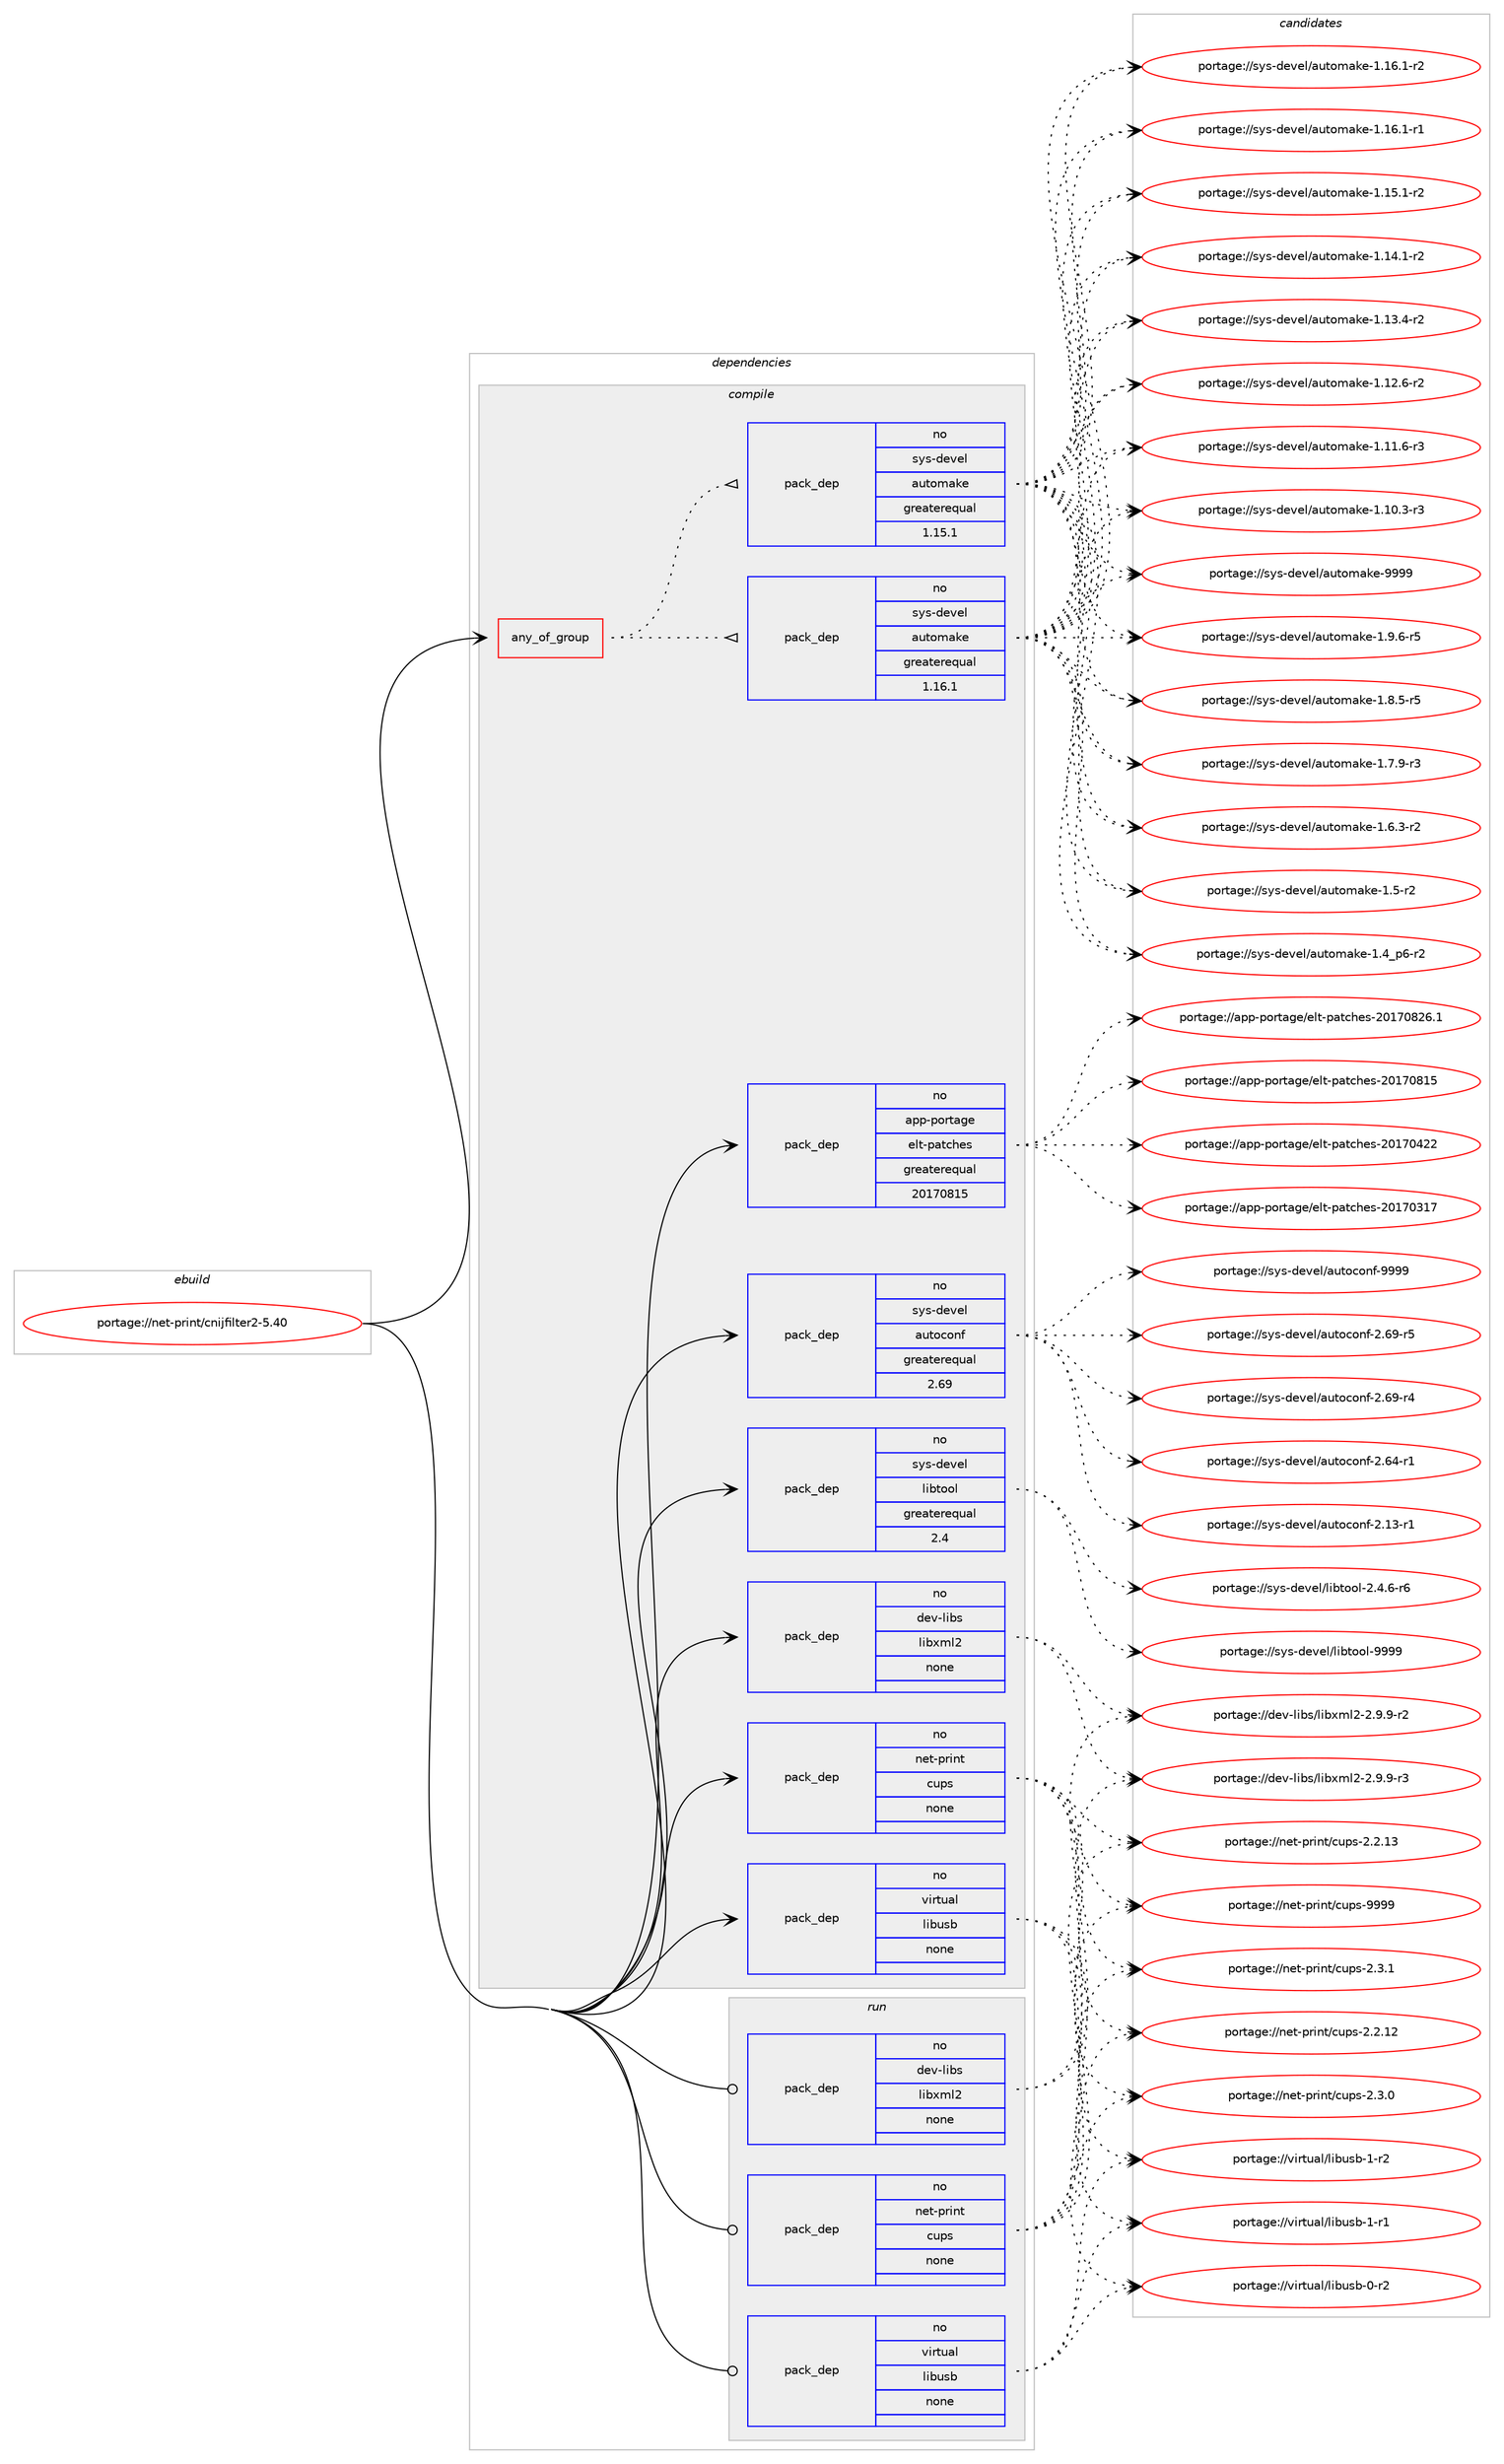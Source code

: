 digraph prolog {

# *************
# Graph options
# *************

newrank=true;
concentrate=true;
compound=true;
graph [rankdir=LR,fontname=Helvetica,fontsize=10,ranksep=1.5];#, ranksep=2.5, nodesep=0.2];
edge  [arrowhead=vee];
node  [fontname=Helvetica,fontsize=10];

# **********
# The ebuild
# **********

subgraph cluster_leftcol {
color=gray;
rank=same;
label=<<i>ebuild</i>>;
id [label="portage://net-print/cnijfilter2-5.40", color=red, width=4, href="../net-print/cnijfilter2-5.40.svg"];
}

# ****************
# The dependencies
# ****************

subgraph cluster_midcol {
color=gray;
label=<<i>dependencies</i>>;
subgraph cluster_compile {
fillcolor="#eeeeee";
style=filled;
label=<<i>compile</i>>;
subgraph any1798 {
dependency112962 [label=<<TABLE BORDER="0" CELLBORDER="1" CELLSPACING="0" CELLPADDING="4"><TR><TD CELLPADDING="10">any_of_group</TD></TR></TABLE>>, shape=none, color=red];subgraph pack88234 {
dependency112963 [label=<<TABLE BORDER="0" CELLBORDER="1" CELLSPACING="0" CELLPADDING="4" WIDTH="220"><TR><TD ROWSPAN="6" CELLPADDING="30">pack_dep</TD></TR><TR><TD WIDTH="110">no</TD></TR><TR><TD>sys-devel</TD></TR><TR><TD>automake</TD></TR><TR><TD>greaterequal</TD></TR><TR><TD>1.16.1</TD></TR></TABLE>>, shape=none, color=blue];
}
dependency112962:e -> dependency112963:w [weight=20,style="dotted",arrowhead="oinv"];
subgraph pack88235 {
dependency112964 [label=<<TABLE BORDER="0" CELLBORDER="1" CELLSPACING="0" CELLPADDING="4" WIDTH="220"><TR><TD ROWSPAN="6" CELLPADDING="30">pack_dep</TD></TR><TR><TD WIDTH="110">no</TD></TR><TR><TD>sys-devel</TD></TR><TR><TD>automake</TD></TR><TR><TD>greaterequal</TD></TR><TR><TD>1.15.1</TD></TR></TABLE>>, shape=none, color=blue];
}
dependency112962:e -> dependency112964:w [weight=20,style="dotted",arrowhead="oinv"];
}
id:e -> dependency112962:w [weight=20,style="solid",arrowhead="vee"];
subgraph pack88236 {
dependency112965 [label=<<TABLE BORDER="0" CELLBORDER="1" CELLSPACING="0" CELLPADDING="4" WIDTH="220"><TR><TD ROWSPAN="6" CELLPADDING="30">pack_dep</TD></TR><TR><TD WIDTH="110">no</TD></TR><TR><TD>app-portage</TD></TR><TR><TD>elt-patches</TD></TR><TR><TD>greaterequal</TD></TR><TR><TD>20170815</TD></TR></TABLE>>, shape=none, color=blue];
}
id:e -> dependency112965:w [weight=20,style="solid",arrowhead="vee"];
subgraph pack88237 {
dependency112966 [label=<<TABLE BORDER="0" CELLBORDER="1" CELLSPACING="0" CELLPADDING="4" WIDTH="220"><TR><TD ROWSPAN="6" CELLPADDING="30">pack_dep</TD></TR><TR><TD WIDTH="110">no</TD></TR><TR><TD>dev-libs</TD></TR><TR><TD>libxml2</TD></TR><TR><TD>none</TD></TR><TR><TD></TD></TR></TABLE>>, shape=none, color=blue];
}
id:e -> dependency112966:w [weight=20,style="solid",arrowhead="vee"];
subgraph pack88238 {
dependency112967 [label=<<TABLE BORDER="0" CELLBORDER="1" CELLSPACING="0" CELLPADDING="4" WIDTH="220"><TR><TD ROWSPAN="6" CELLPADDING="30">pack_dep</TD></TR><TR><TD WIDTH="110">no</TD></TR><TR><TD>net-print</TD></TR><TR><TD>cups</TD></TR><TR><TD>none</TD></TR><TR><TD></TD></TR></TABLE>>, shape=none, color=blue];
}
id:e -> dependency112967:w [weight=20,style="solid",arrowhead="vee"];
subgraph pack88239 {
dependency112968 [label=<<TABLE BORDER="0" CELLBORDER="1" CELLSPACING="0" CELLPADDING="4" WIDTH="220"><TR><TD ROWSPAN="6" CELLPADDING="30">pack_dep</TD></TR><TR><TD WIDTH="110">no</TD></TR><TR><TD>sys-devel</TD></TR><TR><TD>autoconf</TD></TR><TR><TD>greaterequal</TD></TR><TR><TD>2.69</TD></TR></TABLE>>, shape=none, color=blue];
}
id:e -> dependency112968:w [weight=20,style="solid",arrowhead="vee"];
subgraph pack88240 {
dependency112969 [label=<<TABLE BORDER="0" CELLBORDER="1" CELLSPACING="0" CELLPADDING="4" WIDTH="220"><TR><TD ROWSPAN="6" CELLPADDING="30">pack_dep</TD></TR><TR><TD WIDTH="110">no</TD></TR><TR><TD>sys-devel</TD></TR><TR><TD>libtool</TD></TR><TR><TD>greaterequal</TD></TR><TR><TD>2.4</TD></TR></TABLE>>, shape=none, color=blue];
}
id:e -> dependency112969:w [weight=20,style="solid",arrowhead="vee"];
subgraph pack88241 {
dependency112970 [label=<<TABLE BORDER="0" CELLBORDER="1" CELLSPACING="0" CELLPADDING="4" WIDTH="220"><TR><TD ROWSPAN="6" CELLPADDING="30">pack_dep</TD></TR><TR><TD WIDTH="110">no</TD></TR><TR><TD>virtual</TD></TR><TR><TD>libusb</TD></TR><TR><TD>none</TD></TR><TR><TD></TD></TR></TABLE>>, shape=none, color=blue];
}
id:e -> dependency112970:w [weight=20,style="solid",arrowhead="vee"];
}
subgraph cluster_compileandrun {
fillcolor="#eeeeee";
style=filled;
label=<<i>compile and run</i>>;
}
subgraph cluster_run {
fillcolor="#eeeeee";
style=filled;
label=<<i>run</i>>;
subgraph pack88242 {
dependency112971 [label=<<TABLE BORDER="0" CELLBORDER="1" CELLSPACING="0" CELLPADDING="4" WIDTH="220"><TR><TD ROWSPAN="6" CELLPADDING="30">pack_dep</TD></TR><TR><TD WIDTH="110">no</TD></TR><TR><TD>dev-libs</TD></TR><TR><TD>libxml2</TD></TR><TR><TD>none</TD></TR><TR><TD></TD></TR></TABLE>>, shape=none, color=blue];
}
id:e -> dependency112971:w [weight=20,style="solid",arrowhead="odot"];
subgraph pack88243 {
dependency112972 [label=<<TABLE BORDER="0" CELLBORDER="1" CELLSPACING="0" CELLPADDING="4" WIDTH="220"><TR><TD ROWSPAN="6" CELLPADDING="30">pack_dep</TD></TR><TR><TD WIDTH="110">no</TD></TR><TR><TD>net-print</TD></TR><TR><TD>cups</TD></TR><TR><TD>none</TD></TR><TR><TD></TD></TR></TABLE>>, shape=none, color=blue];
}
id:e -> dependency112972:w [weight=20,style="solid",arrowhead="odot"];
subgraph pack88244 {
dependency112973 [label=<<TABLE BORDER="0" CELLBORDER="1" CELLSPACING="0" CELLPADDING="4" WIDTH="220"><TR><TD ROWSPAN="6" CELLPADDING="30">pack_dep</TD></TR><TR><TD WIDTH="110">no</TD></TR><TR><TD>virtual</TD></TR><TR><TD>libusb</TD></TR><TR><TD>none</TD></TR><TR><TD></TD></TR></TABLE>>, shape=none, color=blue];
}
id:e -> dependency112973:w [weight=20,style="solid",arrowhead="odot"];
}
}

# **************
# The candidates
# **************

subgraph cluster_choices {
rank=same;
color=gray;
label=<<i>candidates</i>>;

subgraph choice88234 {
color=black;
nodesep=1;
choice115121115451001011181011084797117116111109971071014557575757 [label="portage://sys-devel/automake-9999", color=red, width=4,href="../sys-devel/automake-9999.svg"];
choice115121115451001011181011084797117116111109971071014549465746544511453 [label="portage://sys-devel/automake-1.9.6-r5", color=red, width=4,href="../sys-devel/automake-1.9.6-r5.svg"];
choice115121115451001011181011084797117116111109971071014549465646534511453 [label="portage://sys-devel/automake-1.8.5-r5", color=red, width=4,href="../sys-devel/automake-1.8.5-r5.svg"];
choice115121115451001011181011084797117116111109971071014549465546574511451 [label="portage://sys-devel/automake-1.7.9-r3", color=red, width=4,href="../sys-devel/automake-1.7.9-r3.svg"];
choice115121115451001011181011084797117116111109971071014549465446514511450 [label="portage://sys-devel/automake-1.6.3-r2", color=red, width=4,href="../sys-devel/automake-1.6.3-r2.svg"];
choice11512111545100101118101108479711711611110997107101454946534511450 [label="portage://sys-devel/automake-1.5-r2", color=red, width=4,href="../sys-devel/automake-1.5-r2.svg"];
choice115121115451001011181011084797117116111109971071014549465295112544511450 [label="portage://sys-devel/automake-1.4_p6-r2", color=red, width=4,href="../sys-devel/automake-1.4_p6-r2.svg"];
choice11512111545100101118101108479711711611110997107101454946495446494511450 [label="portage://sys-devel/automake-1.16.1-r2", color=red, width=4,href="../sys-devel/automake-1.16.1-r2.svg"];
choice11512111545100101118101108479711711611110997107101454946495446494511449 [label="portage://sys-devel/automake-1.16.1-r1", color=red, width=4,href="../sys-devel/automake-1.16.1-r1.svg"];
choice11512111545100101118101108479711711611110997107101454946495346494511450 [label="portage://sys-devel/automake-1.15.1-r2", color=red, width=4,href="../sys-devel/automake-1.15.1-r2.svg"];
choice11512111545100101118101108479711711611110997107101454946495246494511450 [label="portage://sys-devel/automake-1.14.1-r2", color=red, width=4,href="../sys-devel/automake-1.14.1-r2.svg"];
choice11512111545100101118101108479711711611110997107101454946495146524511450 [label="portage://sys-devel/automake-1.13.4-r2", color=red, width=4,href="../sys-devel/automake-1.13.4-r2.svg"];
choice11512111545100101118101108479711711611110997107101454946495046544511450 [label="portage://sys-devel/automake-1.12.6-r2", color=red, width=4,href="../sys-devel/automake-1.12.6-r2.svg"];
choice11512111545100101118101108479711711611110997107101454946494946544511451 [label="portage://sys-devel/automake-1.11.6-r3", color=red, width=4,href="../sys-devel/automake-1.11.6-r3.svg"];
choice11512111545100101118101108479711711611110997107101454946494846514511451 [label="portage://sys-devel/automake-1.10.3-r3", color=red, width=4,href="../sys-devel/automake-1.10.3-r3.svg"];
dependency112963:e -> choice115121115451001011181011084797117116111109971071014557575757:w [style=dotted,weight="100"];
dependency112963:e -> choice115121115451001011181011084797117116111109971071014549465746544511453:w [style=dotted,weight="100"];
dependency112963:e -> choice115121115451001011181011084797117116111109971071014549465646534511453:w [style=dotted,weight="100"];
dependency112963:e -> choice115121115451001011181011084797117116111109971071014549465546574511451:w [style=dotted,weight="100"];
dependency112963:e -> choice115121115451001011181011084797117116111109971071014549465446514511450:w [style=dotted,weight="100"];
dependency112963:e -> choice11512111545100101118101108479711711611110997107101454946534511450:w [style=dotted,weight="100"];
dependency112963:e -> choice115121115451001011181011084797117116111109971071014549465295112544511450:w [style=dotted,weight="100"];
dependency112963:e -> choice11512111545100101118101108479711711611110997107101454946495446494511450:w [style=dotted,weight="100"];
dependency112963:e -> choice11512111545100101118101108479711711611110997107101454946495446494511449:w [style=dotted,weight="100"];
dependency112963:e -> choice11512111545100101118101108479711711611110997107101454946495346494511450:w [style=dotted,weight="100"];
dependency112963:e -> choice11512111545100101118101108479711711611110997107101454946495246494511450:w [style=dotted,weight="100"];
dependency112963:e -> choice11512111545100101118101108479711711611110997107101454946495146524511450:w [style=dotted,weight="100"];
dependency112963:e -> choice11512111545100101118101108479711711611110997107101454946495046544511450:w [style=dotted,weight="100"];
dependency112963:e -> choice11512111545100101118101108479711711611110997107101454946494946544511451:w [style=dotted,weight="100"];
dependency112963:e -> choice11512111545100101118101108479711711611110997107101454946494846514511451:w [style=dotted,weight="100"];
}
subgraph choice88235 {
color=black;
nodesep=1;
choice115121115451001011181011084797117116111109971071014557575757 [label="portage://sys-devel/automake-9999", color=red, width=4,href="../sys-devel/automake-9999.svg"];
choice115121115451001011181011084797117116111109971071014549465746544511453 [label="portage://sys-devel/automake-1.9.6-r5", color=red, width=4,href="../sys-devel/automake-1.9.6-r5.svg"];
choice115121115451001011181011084797117116111109971071014549465646534511453 [label="portage://sys-devel/automake-1.8.5-r5", color=red, width=4,href="../sys-devel/automake-1.8.5-r5.svg"];
choice115121115451001011181011084797117116111109971071014549465546574511451 [label="portage://sys-devel/automake-1.7.9-r3", color=red, width=4,href="../sys-devel/automake-1.7.9-r3.svg"];
choice115121115451001011181011084797117116111109971071014549465446514511450 [label="portage://sys-devel/automake-1.6.3-r2", color=red, width=4,href="../sys-devel/automake-1.6.3-r2.svg"];
choice11512111545100101118101108479711711611110997107101454946534511450 [label="portage://sys-devel/automake-1.5-r2", color=red, width=4,href="../sys-devel/automake-1.5-r2.svg"];
choice115121115451001011181011084797117116111109971071014549465295112544511450 [label="portage://sys-devel/automake-1.4_p6-r2", color=red, width=4,href="../sys-devel/automake-1.4_p6-r2.svg"];
choice11512111545100101118101108479711711611110997107101454946495446494511450 [label="portage://sys-devel/automake-1.16.1-r2", color=red, width=4,href="../sys-devel/automake-1.16.1-r2.svg"];
choice11512111545100101118101108479711711611110997107101454946495446494511449 [label="portage://sys-devel/automake-1.16.1-r1", color=red, width=4,href="../sys-devel/automake-1.16.1-r1.svg"];
choice11512111545100101118101108479711711611110997107101454946495346494511450 [label="portage://sys-devel/automake-1.15.1-r2", color=red, width=4,href="../sys-devel/automake-1.15.1-r2.svg"];
choice11512111545100101118101108479711711611110997107101454946495246494511450 [label="portage://sys-devel/automake-1.14.1-r2", color=red, width=4,href="../sys-devel/automake-1.14.1-r2.svg"];
choice11512111545100101118101108479711711611110997107101454946495146524511450 [label="portage://sys-devel/automake-1.13.4-r2", color=red, width=4,href="../sys-devel/automake-1.13.4-r2.svg"];
choice11512111545100101118101108479711711611110997107101454946495046544511450 [label="portage://sys-devel/automake-1.12.6-r2", color=red, width=4,href="../sys-devel/automake-1.12.6-r2.svg"];
choice11512111545100101118101108479711711611110997107101454946494946544511451 [label="portage://sys-devel/automake-1.11.6-r3", color=red, width=4,href="../sys-devel/automake-1.11.6-r3.svg"];
choice11512111545100101118101108479711711611110997107101454946494846514511451 [label="portage://sys-devel/automake-1.10.3-r3", color=red, width=4,href="../sys-devel/automake-1.10.3-r3.svg"];
dependency112964:e -> choice115121115451001011181011084797117116111109971071014557575757:w [style=dotted,weight="100"];
dependency112964:e -> choice115121115451001011181011084797117116111109971071014549465746544511453:w [style=dotted,weight="100"];
dependency112964:e -> choice115121115451001011181011084797117116111109971071014549465646534511453:w [style=dotted,weight="100"];
dependency112964:e -> choice115121115451001011181011084797117116111109971071014549465546574511451:w [style=dotted,weight="100"];
dependency112964:e -> choice115121115451001011181011084797117116111109971071014549465446514511450:w [style=dotted,weight="100"];
dependency112964:e -> choice11512111545100101118101108479711711611110997107101454946534511450:w [style=dotted,weight="100"];
dependency112964:e -> choice115121115451001011181011084797117116111109971071014549465295112544511450:w [style=dotted,weight="100"];
dependency112964:e -> choice11512111545100101118101108479711711611110997107101454946495446494511450:w [style=dotted,weight="100"];
dependency112964:e -> choice11512111545100101118101108479711711611110997107101454946495446494511449:w [style=dotted,weight="100"];
dependency112964:e -> choice11512111545100101118101108479711711611110997107101454946495346494511450:w [style=dotted,weight="100"];
dependency112964:e -> choice11512111545100101118101108479711711611110997107101454946495246494511450:w [style=dotted,weight="100"];
dependency112964:e -> choice11512111545100101118101108479711711611110997107101454946495146524511450:w [style=dotted,weight="100"];
dependency112964:e -> choice11512111545100101118101108479711711611110997107101454946495046544511450:w [style=dotted,weight="100"];
dependency112964:e -> choice11512111545100101118101108479711711611110997107101454946494946544511451:w [style=dotted,weight="100"];
dependency112964:e -> choice11512111545100101118101108479711711611110997107101454946494846514511451:w [style=dotted,weight="100"];
}
subgraph choice88236 {
color=black;
nodesep=1;
choice971121124511211111411697103101471011081164511297116991041011154550484955485650544649 [label="portage://app-portage/elt-patches-20170826.1", color=red, width=4,href="../app-portage/elt-patches-20170826.1.svg"];
choice97112112451121111141169710310147101108116451129711699104101115455048495548564953 [label="portage://app-portage/elt-patches-20170815", color=red, width=4,href="../app-portage/elt-patches-20170815.svg"];
choice97112112451121111141169710310147101108116451129711699104101115455048495548525050 [label="portage://app-portage/elt-patches-20170422", color=red, width=4,href="../app-portage/elt-patches-20170422.svg"];
choice97112112451121111141169710310147101108116451129711699104101115455048495548514955 [label="portage://app-portage/elt-patches-20170317", color=red, width=4,href="../app-portage/elt-patches-20170317.svg"];
dependency112965:e -> choice971121124511211111411697103101471011081164511297116991041011154550484955485650544649:w [style=dotted,weight="100"];
dependency112965:e -> choice97112112451121111141169710310147101108116451129711699104101115455048495548564953:w [style=dotted,weight="100"];
dependency112965:e -> choice97112112451121111141169710310147101108116451129711699104101115455048495548525050:w [style=dotted,weight="100"];
dependency112965:e -> choice97112112451121111141169710310147101108116451129711699104101115455048495548514955:w [style=dotted,weight="100"];
}
subgraph choice88237 {
color=black;
nodesep=1;
choice10010111845108105981154710810598120109108504550465746574511451 [label="portage://dev-libs/libxml2-2.9.9-r3", color=red, width=4,href="../dev-libs/libxml2-2.9.9-r3.svg"];
choice10010111845108105981154710810598120109108504550465746574511450 [label="portage://dev-libs/libxml2-2.9.9-r2", color=red, width=4,href="../dev-libs/libxml2-2.9.9-r2.svg"];
dependency112966:e -> choice10010111845108105981154710810598120109108504550465746574511451:w [style=dotted,weight="100"];
dependency112966:e -> choice10010111845108105981154710810598120109108504550465746574511450:w [style=dotted,weight="100"];
}
subgraph choice88238 {
color=black;
nodesep=1;
choice1101011164511211410511011647991171121154557575757 [label="portage://net-print/cups-9999", color=red, width=4,href="../net-print/cups-9999.svg"];
choice110101116451121141051101164799117112115455046514649 [label="portage://net-print/cups-2.3.1", color=red, width=4,href="../net-print/cups-2.3.1.svg"];
choice110101116451121141051101164799117112115455046514648 [label="portage://net-print/cups-2.3.0", color=red, width=4,href="../net-print/cups-2.3.0.svg"];
choice11010111645112114105110116479911711211545504650464951 [label="portage://net-print/cups-2.2.13", color=red, width=4,href="../net-print/cups-2.2.13.svg"];
choice11010111645112114105110116479911711211545504650464950 [label="portage://net-print/cups-2.2.12", color=red, width=4,href="../net-print/cups-2.2.12.svg"];
dependency112967:e -> choice1101011164511211410511011647991171121154557575757:w [style=dotted,weight="100"];
dependency112967:e -> choice110101116451121141051101164799117112115455046514649:w [style=dotted,weight="100"];
dependency112967:e -> choice110101116451121141051101164799117112115455046514648:w [style=dotted,weight="100"];
dependency112967:e -> choice11010111645112114105110116479911711211545504650464951:w [style=dotted,weight="100"];
dependency112967:e -> choice11010111645112114105110116479911711211545504650464950:w [style=dotted,weight="100"];
}
subgraph choice88239 {
color=black;
nodesep=1;
choice115121115451001011181011084797117116111991111101024557575757 [label="portage://sys-devel/autoconf-9999", color=red, width=4,href="../sys-devel/autoconf-9999.svg"];
choice1151211154510010111810110847971171161119911111010245504654574511453 [label="portage://sys-devel/autoconf-2.69-r5", color=red, width=4,href="../sys-devel/autoconf-2.69-r5.svg"];
choice1151211154510010111810110847971171161119911111010245504654574511452 [label="portage://sys-devel/autoconf-2.69-r4", color=red, width=4,href="../sys-devel/autoconf-2.69-r4.svg"];
choice1151211154510010111810110847971171161119911111010245504654524511449 [label="portage://sys-devel/autoconf-2.64-r1", color=red, width=4,href="../sys-devel/autoconf-2.64-r1.svg"];
choice1151211154510010111810110847971171161119911111010245504649514511449 [label="portage://sys-devel/autoconf-2.13-r1", color=red, width=4,href="../sys-devel/autoconf-2.13-r1.svg"];
dependency112968:e -> choice115121115451001011181011084797117116111991111101024557575757:w [style=dotted,weight="100"];
dependency112968:e -> choice1151211154510010111810110847971171161119911111010245504654574511453:w [style=dotted,weight="100"];
dependency112968:e -> choice1151211154510010111810110847971171161119911111010245504654574511452:w [style=dotted,weight="100"];
dependency112968:e -> choice1151211154510010111810110847971171161119911111010245504654524511449:w [style=dotted,weight="100"];
dependency112968:e -> choice1151211154510010111810110847971171161119911111010245504649514511449:w [style=dotted,weight="100"];
}
subgraph choice88240 {
color=black;
nodesep=1;
choice1151211154510010111810110847108105981161111111084557575757 [label="portage://sys-devel/libtool-9999", color=red, width=4,href="../sys-devel/libtool-9999.svg"];
choice1151211154510010111810110847108105981161111111084550465246544511454 [label="portage://sys-devel/libtool-2.4.6-r6", color=red, width=4,href="../sys-devel/libtool-2.4.6-r6.svg"];
dependency112969:e -> choice1151211154510010111810110847108105981161111111084557575757:w [style=dotted,weight="100"];
dependency112969:e -> choice1151211154510010111810110847108105981161111111084550465246544511454:w [style=dotted,weight="100"];
}
subgraph choice88241 {
color=black;
nodesep=1;
choice1181051141161179710847108105981171159845494511450 [label="portage://virtual/libusb-1-r2", color=red, width=4,href="../virtual/libusb-1-r2.svg"];
choice1181051141161179710847108105981171159845494511449 [label="portage://virtual/libusb-1-r1", color=red, width=4,href="../virtual/libusb-1-r1.svg"];
choice1181051141161179710847108105981171159845484511450 [label="portage://virtual/libusb-0-r2", color=red, width=4,href="../virtual/libusb-0-r2.svg"];
dependency112970:e -> choice1181051141161179710847108105981171159845494511450:w [style=dotted,weight="100"];
dependency112970:e -> choice1181051141161179710847108105981171159845494511449:w [style=dotted,weight="100"];
dependency112970:e -> choice1181051141161179710847108105981171159845484511450:w [style=dotted,weight="100"];
}
subgraph choice88242 {
color=black;
nodesep=1;
choice10010111845108105981154710810598120109108504550465746574511451 [label="portage://dev-libs/libxml2-2.9.9-r3", color=red, width=4,href="../dev-libs/libxml2-2.9.9-r3.svg"];
choice10010111845108105981154710810598120109108504550465746574511450 [label="portage://dev-libs/libxml2-2.9.9-r2", color=red, width=4,href="../dev-libs/libxml2-2.9.9-r2.svg"];
dependency112971:e -> choice10010111845108105981154710810598120109108504550465746574511451:w [style=dotted,weight="100"];
dependency112971:e -> choice10010111845108105981154710810598120109108504550465746574511450:w [style=dotted,weight="100"];
}
subgraph choice88243 {
color=black;
nodesep=1;
choice1101011164511211410511011647991171121154557575757 [label="portage://net-print/cups-9999", color=red, width=4,href="../net-print/cups-9999.svg"];
choice110101116451121141051101164799117112115455046514649 [label="portage://net-print/cups-2.3.1", color=red, width=4,href="../net-print/cups-2.3.1.svg"];
choice110101116451121141051101164799117112115455046514648 [label="portage://net-print/cups-2.3.0", color=red, width=4,href="../net-print/cups-2.3.0.svg"];
choice11010111645112114105110116479911711211545504650464951 [label="portage://net-print/cups-2.2.13", color=red, width=4,href="../net-print/cups-2.2.13.svg"];
choice11010111645112114105110116479911711211545504650464950 [label="portage://net-print/cups-2.2.12", color=red, width=4,href="../net-print/cups-2.2.12.svg"];
dependency112972:e -> choice1101011164511211410511011647991171121154557575757:w [style=dotted,weight="100"];
dependency112972:e -> choice110101116451121141051101164799117112115455046514649:w [style=dotted,weight="100"];
dependency112972:e -> choice110101116451121141051101164799117112115455046514648:w [style=dotted,weight="100"];
dependency112972:e -> choice11010111645112114105110116479911711211545504650464951:w [style=dotted,weight="100"];
dependency112972:e -> choice11010111645112114105110116479911711211545504650464950:w [style=dotted,weight="100"];
}
subgraph choice88244 {
color=black;
nodesep=1;
choice1181051141161179710847108105981171159845494511450 [label="portage://virtual/libusb-1-r2", color=red, width=4,href="../virtual/libusb-1-r2.svg"];
choice1181051141161179710847108105981171159845494511449 [label="portage://virtual/libusb-1-r1", color=red, width=4,href="../virtual/libusb-1-r1.svg"];
choice1181051141161179710847108105981171159845484511450 [label="portage://virtual/libusb-0-r2", color=red, width=4,href="../virtual/libusb-0-r2.svg"];
dependency112973:e -> choice1181051141161179710847108105981171159845494511450:w [style=dotted,weight="100"];
dependency112973:e -> choice1181051141161179710847108105981171159845494511449:w [style=dotted,weight="100"];
dependency112973:e -> choice1181051141161179710847108105981171159845484511450:w [style=dotted,weight="100"];
}
}

}
